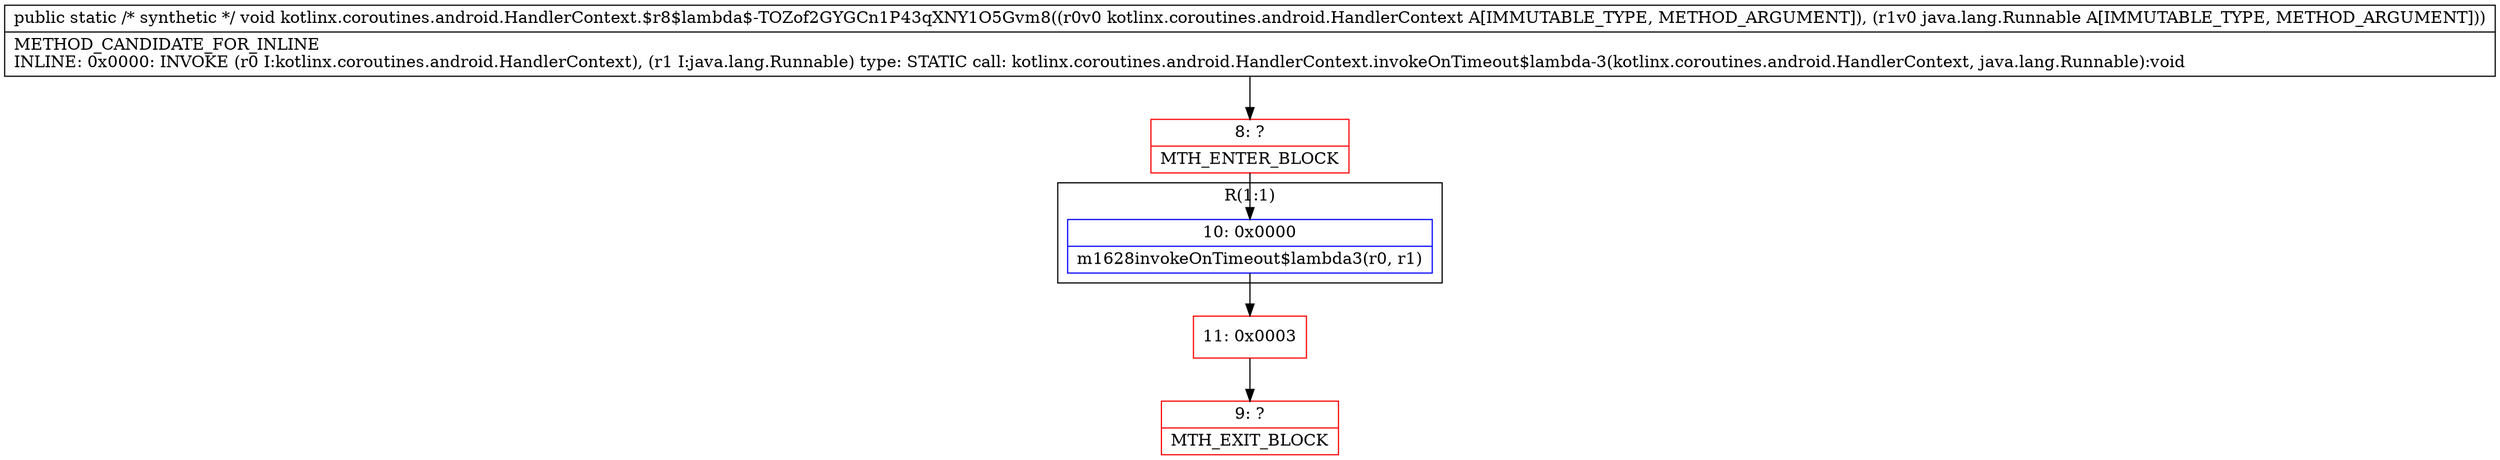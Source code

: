 digraph "CFG forkotlinx.coroutines.android.HandlerContext.$r8$lambda$\-TOZof2GYGCn1P43qXNY1O5Gvm8(Lkotlinx\/coroutines\/android\/HandlerContext;Ljava\/lang\/Runnable;)V" {
subgraph cluster_Region_176643186 {
label = "R(1:1)";
node [shape=record,color=blue];
Node_10 [shape=record,label="{10\:\ 0x0000|m1628invokeOnTimeout$lambda3(r0, r1)\l}"];
}
Node_8 [shape=record,color=red,label="{8\:\ ?|MTH_ENTER_BLOCK\l}"];
Node_11 [shape=record,color=red,label="{11\:\ 0x0003}"];
Node_9 [shape=record,color=red,label="{9\:\ ?|MTH_EXIT_BLOCK\l}"];
MethodNode[shape=record,label="{public static \/* synthetic *\/ void kotlinx.coroutines.android.HandlerContext.$r8$lambda$\-TOZof2GYGCn1P43qXNY1O5Gvm8((r0v0 kotlinx.coroutines.android.HandlerContext A[IMMUTABLE_TYPE, METHOD_ARGUMENT]), (r1v0 java.lang.Runnable A[IMMUTABLE_TYPE, METHOD_ARGUMENT]))  | METHOD_CANDIDATE_FOR_INLINE\lINLINE: 0x0000: INVOKE  (r0 I:kotlinx.coroutines.android.HandlerContext), (r1 I:java.lang.Runnable) type: STATIC call: kotlinx.coroutines.android.HandlerContext.invokeOnTimeout$lambda\-3(kotlinx.coroutines.android.HandlerContext, java.lang.Runnable):void\l}"];
MethodNode -> Node_8;Node_10 -> Node_11;
Node_8 -> Node_10;
Node_11 -> Node_9;
}

